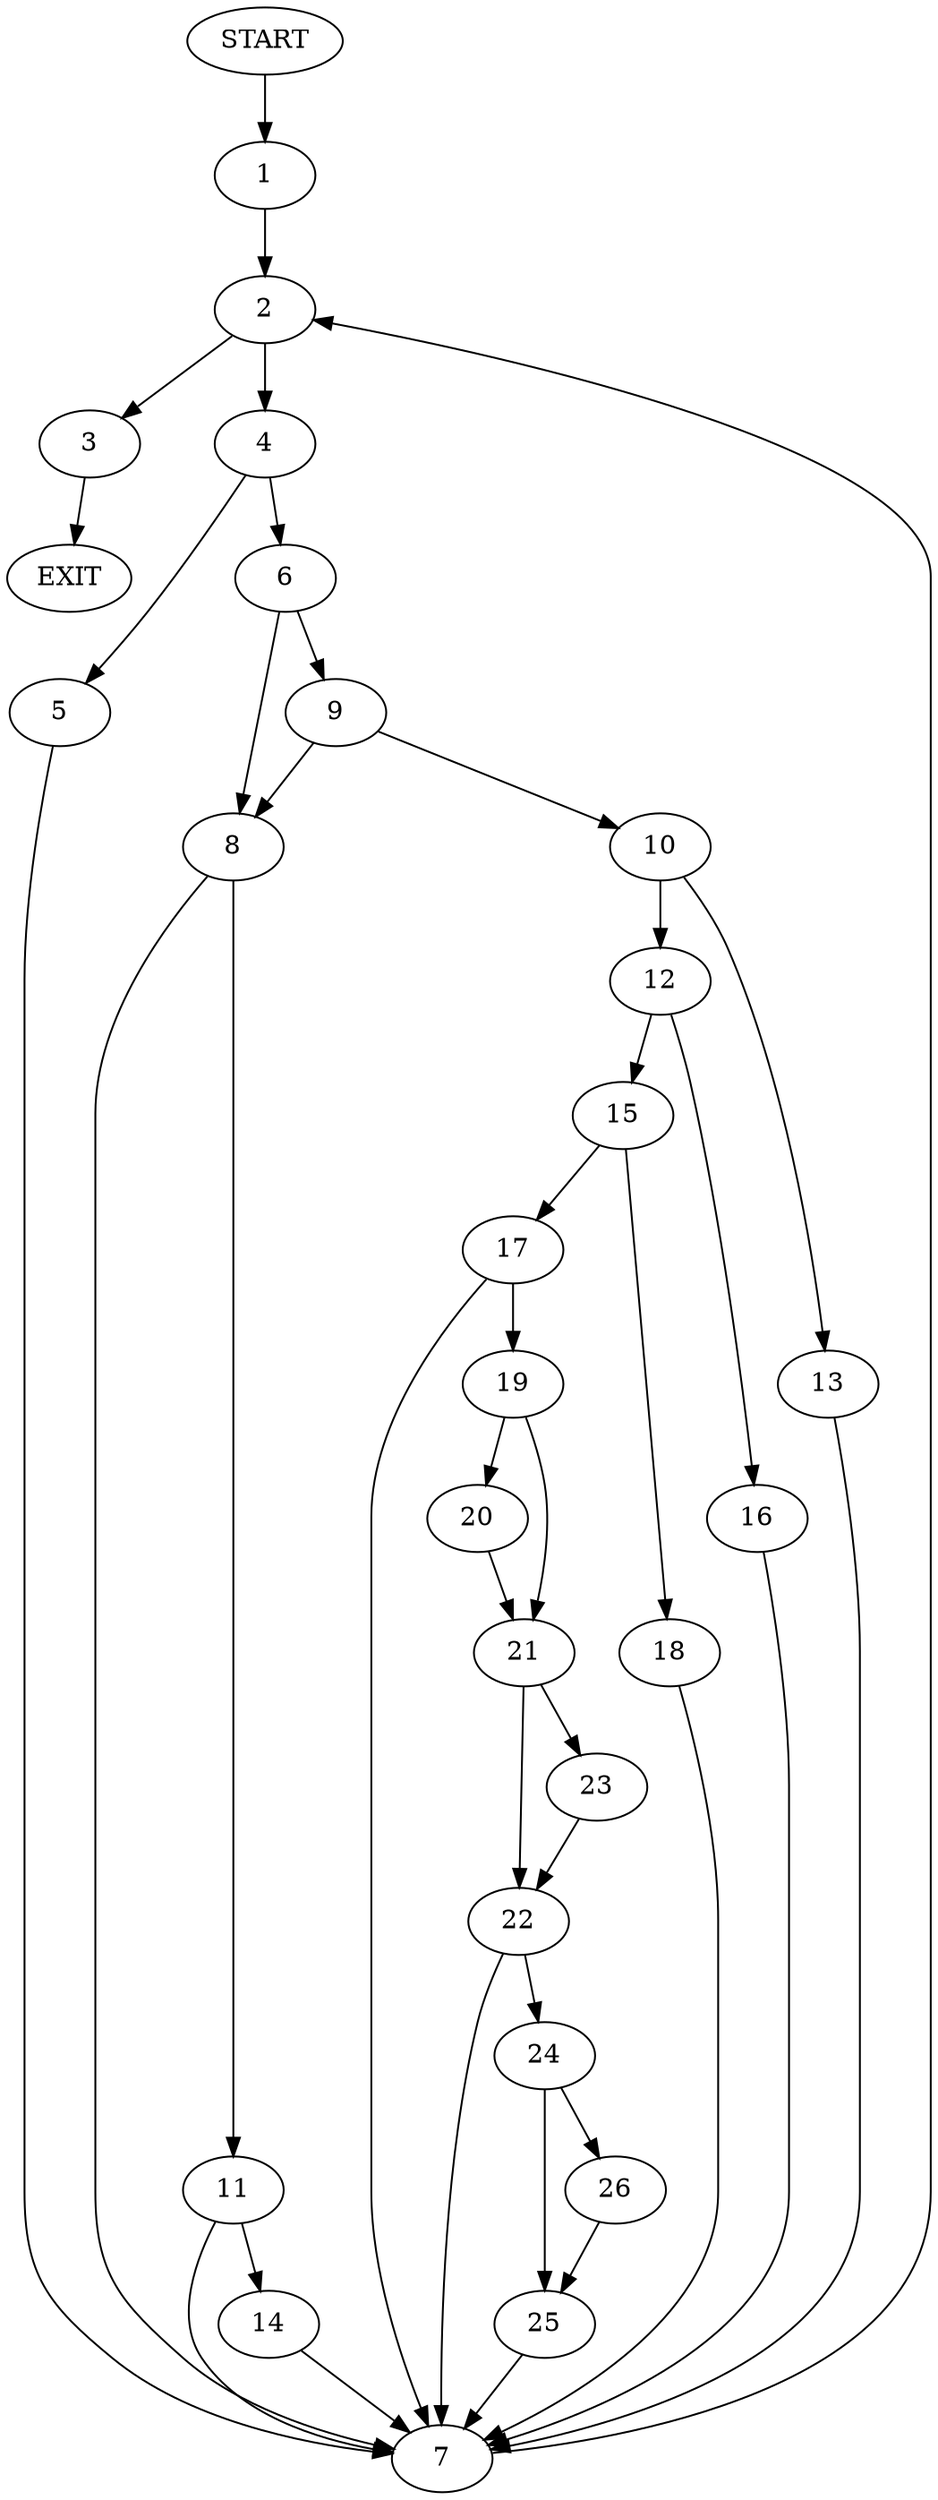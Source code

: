 digraph {
0 [label="START"]
27 [label="EXIT"]
0 -> 1
1 -> 2
2 -> 3
2 -> 4
3 -> 27
4 -> 5
4 -> 6
5 -> 7
6 -> 8
6 -> 9
7 -> 2
9 -> 8
9 -> 10
8 -> 7
8 -> 11
10 -> 12
10 -> 13
11 -> 14
11 -> 7
14 -> 7
12 -> 15
12 -> 16
13 -> 7
15 -> 17
15 -> 18
16 -> 7
18 -> 7
17 -> 19
17 -> 7
19 -> 20
19 -> 21
20 -> 21
21 -> 22
21 -> 23
22 -> 7
22 -> 24
23 -> 22
24 -> 25
24 -> 26
25 -> 7
26 -> 25
}
